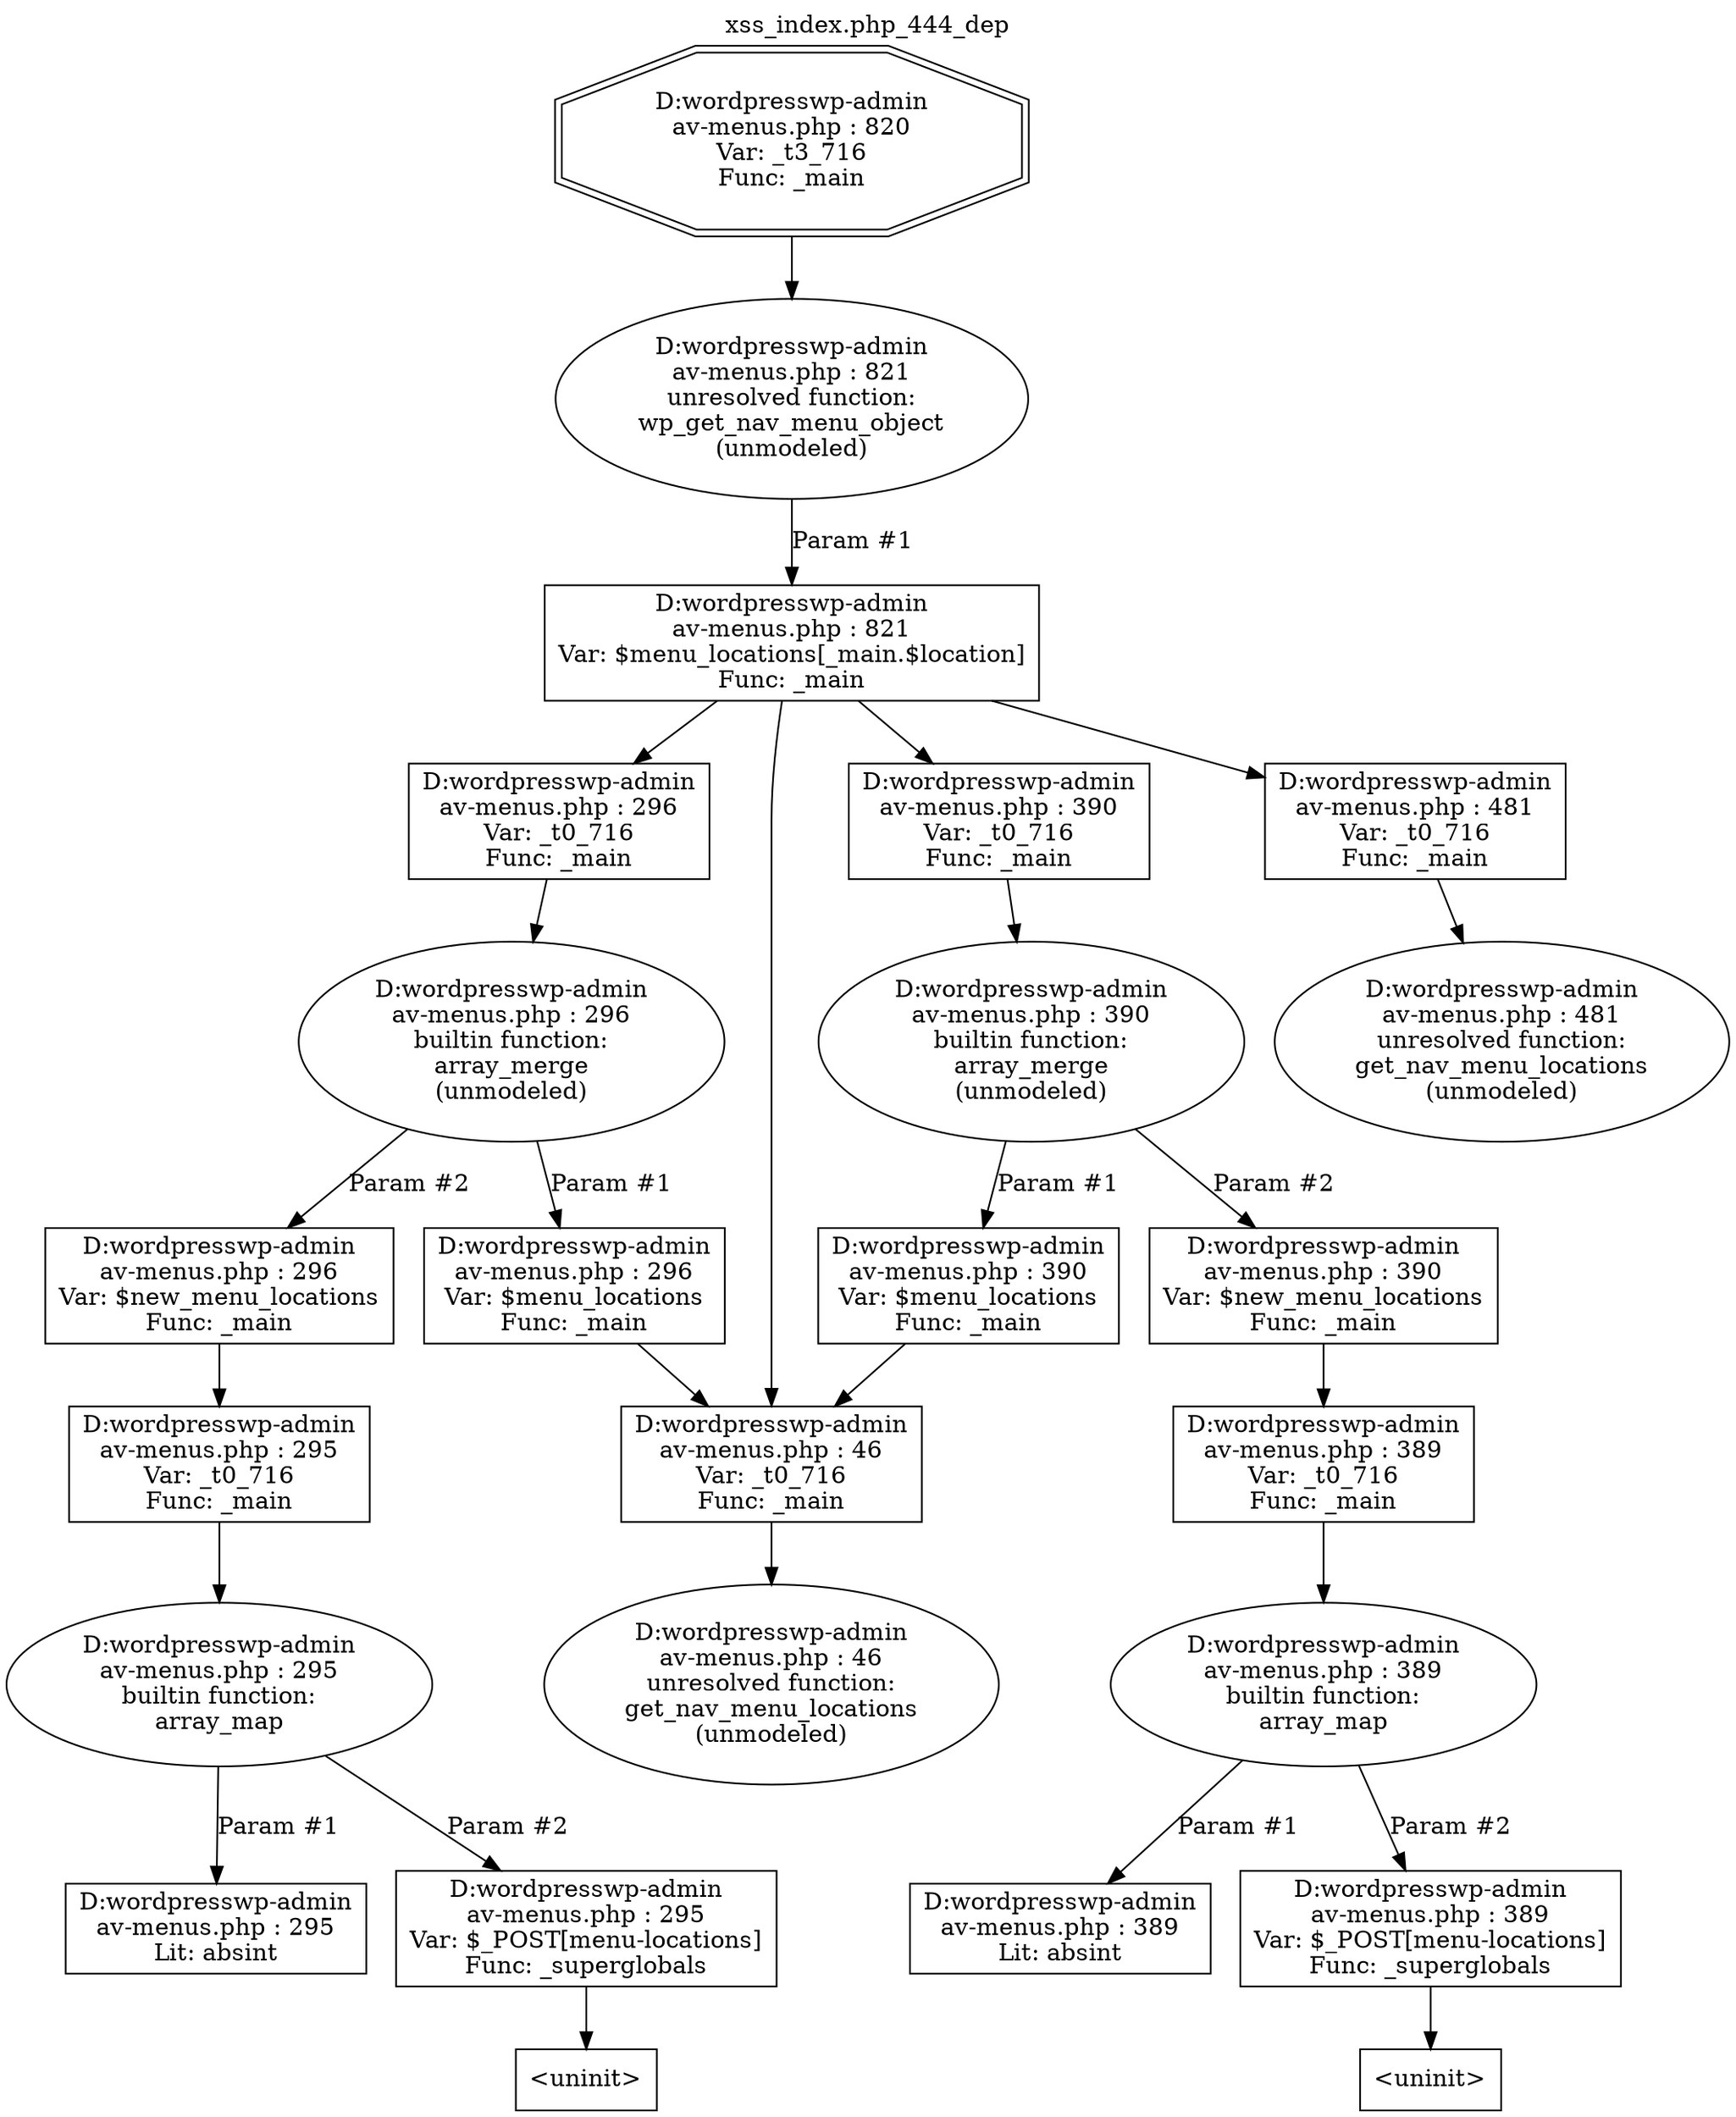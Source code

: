digraph cfg {
  label="xss_index.php_444_dep";
  labelloc=t;
  n1 [shape=doubleoctagon, label="D:\wordpress\wp-admin\nav-menus.php : 820\nVar: _t3_716\nFunc: _main\n"];
  n2 [shape=ellipse, label="D:\wordpress\wp-admin\nav-menus.php : 821\nunresolved function:\nwp_get_nav_menu_object\n(unmodeled)\n"];
  n3 [shape=box, label="D:\wordpress\wp-admin\nav-menus.php : 821\nVar: $menu_locations[_main.$location]\nFunc: _main\n"];
  n4 [shape=box, label="D:\wordpress\wp-admin\nav-menus.php : 296\nVar: _t0_716\nFunc: _main\n"];
  n5 [shape=ellipse, label="D:\wordpress\wp-admin\nav-menus.php : 296\nbuiltin function:\narray_merge\n(unmodeled)\n"];
  n6 [shape=box, label="D:\wordpress\wp-admin\nav-menus.php : 296\nVar: $menu_locations\nFunc: _main\n"];
  n7 [shape=box, label="D:\wordpress\wp-admin\nav-menus.php : 46\nVar: _t0_716\nFunc: _main\n"];
  n8 [shape=ellipse, label="D:\wordpress\wp-admin\nav-menus.php : 46\nunresolved function:\nget_nav_menu_locations\n(unmodeled)\n"];
  n9 [shape=box, label="D:\wordpress\wp-admin\nav-menus.php : 296\nVar: $new_menu_locations\nFunc: _main\n"];
  n10 [shape=box, label="D:\wordpress\wp-admin\nav-menus.php : 295\nVar: _t0_716\nFunc: _main\n"];
  n11 [shape=ellipse, label="D:\wordpress\wp-admin\nav-menus.php : 295\nbuiltin function:\narray_map\n"];
  n12 [shape=box, label="D:\wordpress\wp-admin\nav-menus.php : 295\nLit: absint\n"];
  n13 [shape=box, label="D:\wordpress\wp-admin\nav-menus.php : 295\nVar: $_POST[menu-locations]\nFunc: _superglobals\n"];
  n14 [shape=box, label="<uninit>"];
  n15 [shape=box, label="D:\wordpress\wp-admin\nav-menus.php : 390\nVar: _t0_716\nFunc: _main\n"];
  n16 [shape=ellipse, label="D:\wordpress\wp-admin\nav-menus.php : 390\nbuiltin function:\narray_merge\n(unmodeled)\n"];
  n17 [shape=box, label="D:\wordpress\wp-admin\nav-menus.php : 390\nVar: $menu_locations\nFunc: _main\n"];
  n18 [shape=box, label="D:\wordpress\wp-admin\nav-menus.php : 390\nVar: $new_menu_locations\nFunc: _main\n"];
  n19 [shape=box, label="D:\wordpress\wp-admin\nav-menus.php : 389\nVar: _t0_716\nFunc: _main\n"];
  n20 [shape=ellipse, label="D:\wordpress\wp-admin\nav-menus.php : 389\nbuiltin function:\narray_map\n"];
  n21 [shape=box, label="D:\wordpress\wp-admin\nav-menus.php : 389\nLit: absint\n"];
  n22 [shape=box, label="D:\wordpress\wp-admin\nav-menus.php : 389\nVar: $_POST[menu-locations]\nFunc: _superglobals\n"];
  n23 [shape=box, label="<uninit>"];
  n24 [shape=box, label="D:\wordpress\wp-admin\nav-menus.php : 481\nVar: _t0_716\nFunc: _main\n"];
  n25 [shape=ellipse, label="D:\wordpress\wp-admin\nav-menus.php : 481\nunresolved function:\nget_nav_menu_locations\n(unmodeled)\n"];
  n1 -> n2;
  n4 -> n5;
  n7 -> n8;
  n6 -> n7;
  n5 -> n6[label="Param #1"];
  n5 -> n9[label="Param #2"];
  n10 -> n11;
  n11 -> n12[label="Param #1"];
  n11 -> n13[label="Param #2"];
  n13 -> n14;
  n9 -> n10;
  n3 -> n4;
  n3 -> n15;
  n3 -> n24;
  n3 -> n7;
  n15 -> n16;
  n17 -> n7;
  n16 -> n17[label="Param #1"];
  n16 -> n18[label="Param #2"];
  n19 -> n20;
  n20 -> n21[label="Param #1"];
  n20 -> n22[label="Param #2"];
  n22 -> n23;
  n18 -> n19;
  n24 -> n25;
  n2 -> n3[label="Param #1"];
}
